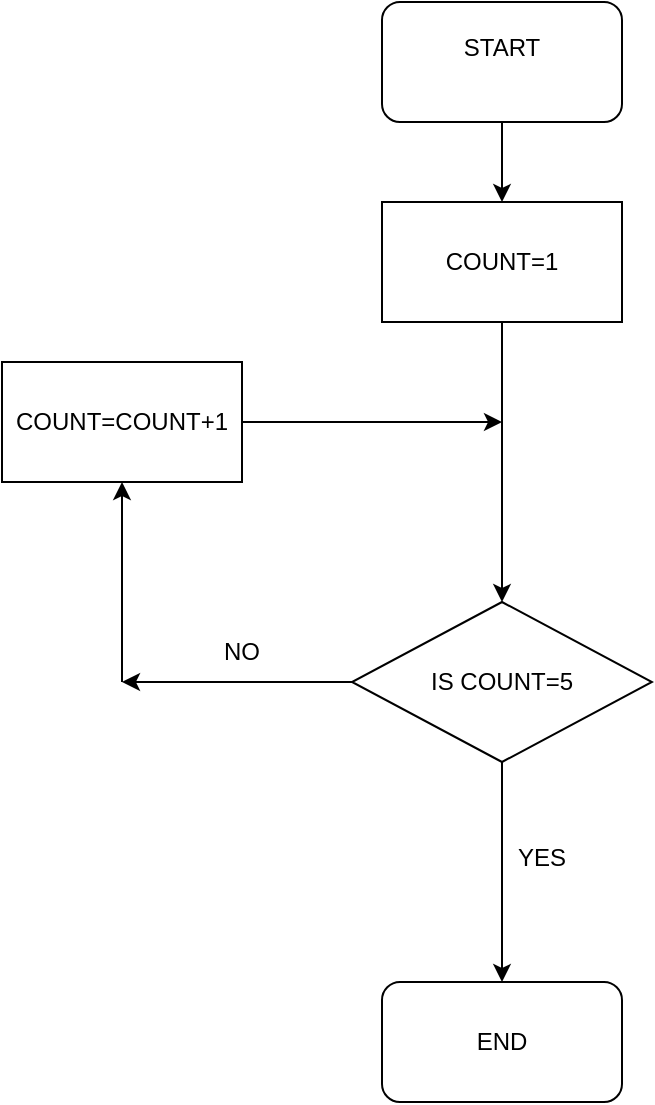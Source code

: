 <mxfile version="24.2.3" type="device">
  <diagram name="Page-1" id="ZTaNG9xOJEFR5tPN8cDJ">
    <mxGraphModel dx="880" dy="595" grid="1" gridSize="10" guides="1" tooltips="1" connect="1" arrows="1" fold="1" page="1" pageScale="1" pageWidth="827" pageHeight="1169" math="0" shadow="0">
      <root>
        <mxCell id="0" />
        <mxCell id="1" parent="0" />
        <mxCell id="1YkMUf87QYMyN_ebg-wq-11" value="" style="edgeStyle=orthogonalEdgeStyle;rounded=0;orthogonalLoop=1;jettySize=auto;html=1;" edge="1" parent="1" source="1YkMUf87QYMyN_ebg-wq-1" target="1YkMUf87QYMyN_ebg-wq-3">
          <mxGeometry relative="1" as="geometry" />
        </mxCell>
        <mxCell id="1YkMUf87QYMyN_ebg-wq-1" value="START&lt;div&gt;&lt;br&gt;&lt;/div&gt;" style="rounded=1;whiteSpace=wrap;html=1;" vertex="1" parent="1">
          <mxGeometry x="330" y="20" width="120" height="60" as="geometry" />
        </mxCell>
        <mxCell id="1YkMUf87QYMyN_ebg-wq-2" value="&lt;div&gt;END&lt;/div&gt;" style="rounded=1;whiteSpace=wrap;html=1;" vertex="1" parent="1">
          <mxGeometry x="330" y="510" width="120" height="60" as="geometry" />
        </mxCell>
        <mxCell id="1YkMUf87QYMyN_ebg-wq-12" style="edgeStyle=orthogonalEdgeStyle;rounded=0;orthogonalLoop=1;jettySize=auto;html=1;" edge="1" parent="1" source="1YkMUf87QYMyN_ebg-wq-3" target="1YkMUf87QYMyN_ebg-wq-4">
          <mxGeometry relative="1" as="geometry" />
        </mxCell>
        <mxCell id="1YkMUf87QYMyN_ebg-wq-3" value="COUNT=1" style="rounded=0;whiteSpace=wrap;html=1;" vertex="1" parent="1">
          <mxGeometry x="330" y="120" width="120" height="60" as="geometry" />
        </mxCell>
        <mxCell id="1YkMUf87QYMyN_ebg-wq-5" value="" style="edgeStyle=orthogonalEdgeStyle;rounded=0;orthogonalLoop=1;jettySize=auto;html=1;" edge="1" parent="1" source="1YkMUf87QYMyN_ebg-wq-4" target="1YkMUf87QYMyN_ebg-wq-2">
          <mxGeometry relative="1" as="geometry" />
        </mxCell>
        <mxCell id="1YkMUf87QYMyN_ebg-wq-4" value="IS COUNT=5" style="rhombus;whiteSpace=wrap;html=1;" vertex="1" parent="1">
          <mxGeometry x="315" y="320" width="150" height="80" as="geometry" />
        </mxCell>
        <mxCell id="1YkMUf87QYMyN_ebg-wq-6" value="YES&lt;div&gt;&lt;br&gt;&lt;/div&gt;" style="text;html=1;align=center;verticalAlign=middle;whiteSpace=wrap;rounded=0;" vertex="1" parent="1">
          <mxGeometry x="380" y="440" width="60" height="30" as="geometry" />
        </mxCell>
        <mxCell id="1YkMUf87QYMyN_ebg-wq-7" value="" style="endArrow=classic;html=1;rounded=0;" edge="1" parent="1" target="1YkMUf87QYMyN_ebg-wq-10">
          <mxGeometry width="50" height="50" relative="1" as="geometry">
            <mxPoint x="200" y="360" as="sourcePoint" />
            <mxPoint x="200" y="290" as="targetPoint" />
          </mxGeometry>
        </mxCell>
        <mxCell id="1YkMUf87QYMyN_ebg-wq-9" value="" style="endArrow=classic;html=1;rounded=0;" edge="1" parent="1">
          <mxGeometry width="50" height="50" relative="1" as="geometry">
            <mxPoint x="315" y="360" as="sourcePoint" />
            <mxPoint x="200" y="360" as="targetPoint" />
          </mxGeometry>
        </mxCell>
        <mxCell id="1YkMUf87QYMyN_ebg-wq-13" style="edgeStyle=orthogonalEdgeStyle;rounded=0;orthogonalLoop=1;jettySize=auto;html=1;" edge="1" parent="1" source="1YkMUf87QYMyN_ebg-wq-10">
          <mxGeometry relative="1" as="geometry">
            <mxPoint x="390" y="230" as="targetPoint" />
          </mxGeometry>
        </mxCell>
        <mxCell id="1YkMUf87QYMyN_ebg-wq-10" value="COUNT=COUNT+1" style="rounded=0;whiteSpace=wrap;html=1;" vertex="1" parent="1">
          <mxGeometry x="140" y="200" width="120" height="60" as="geometry" />
        </mxCell>
        <mxCell id="1YkMUf87QYMyN_ebg-wq-14" value="&lt;div&gt;NO&lt;/div&gt;" style="text;html=1;align=center;verticalAlign=middle;whiteSpace=wrap;rounded=0;" vertex="1" parent="1">
          <mxGeometry x="230" y="330" width="60" height="30" as="geometry" />
        </mxCell>
      </root>
    </mxGraphModel>
  </diagram>
</mxfile>
